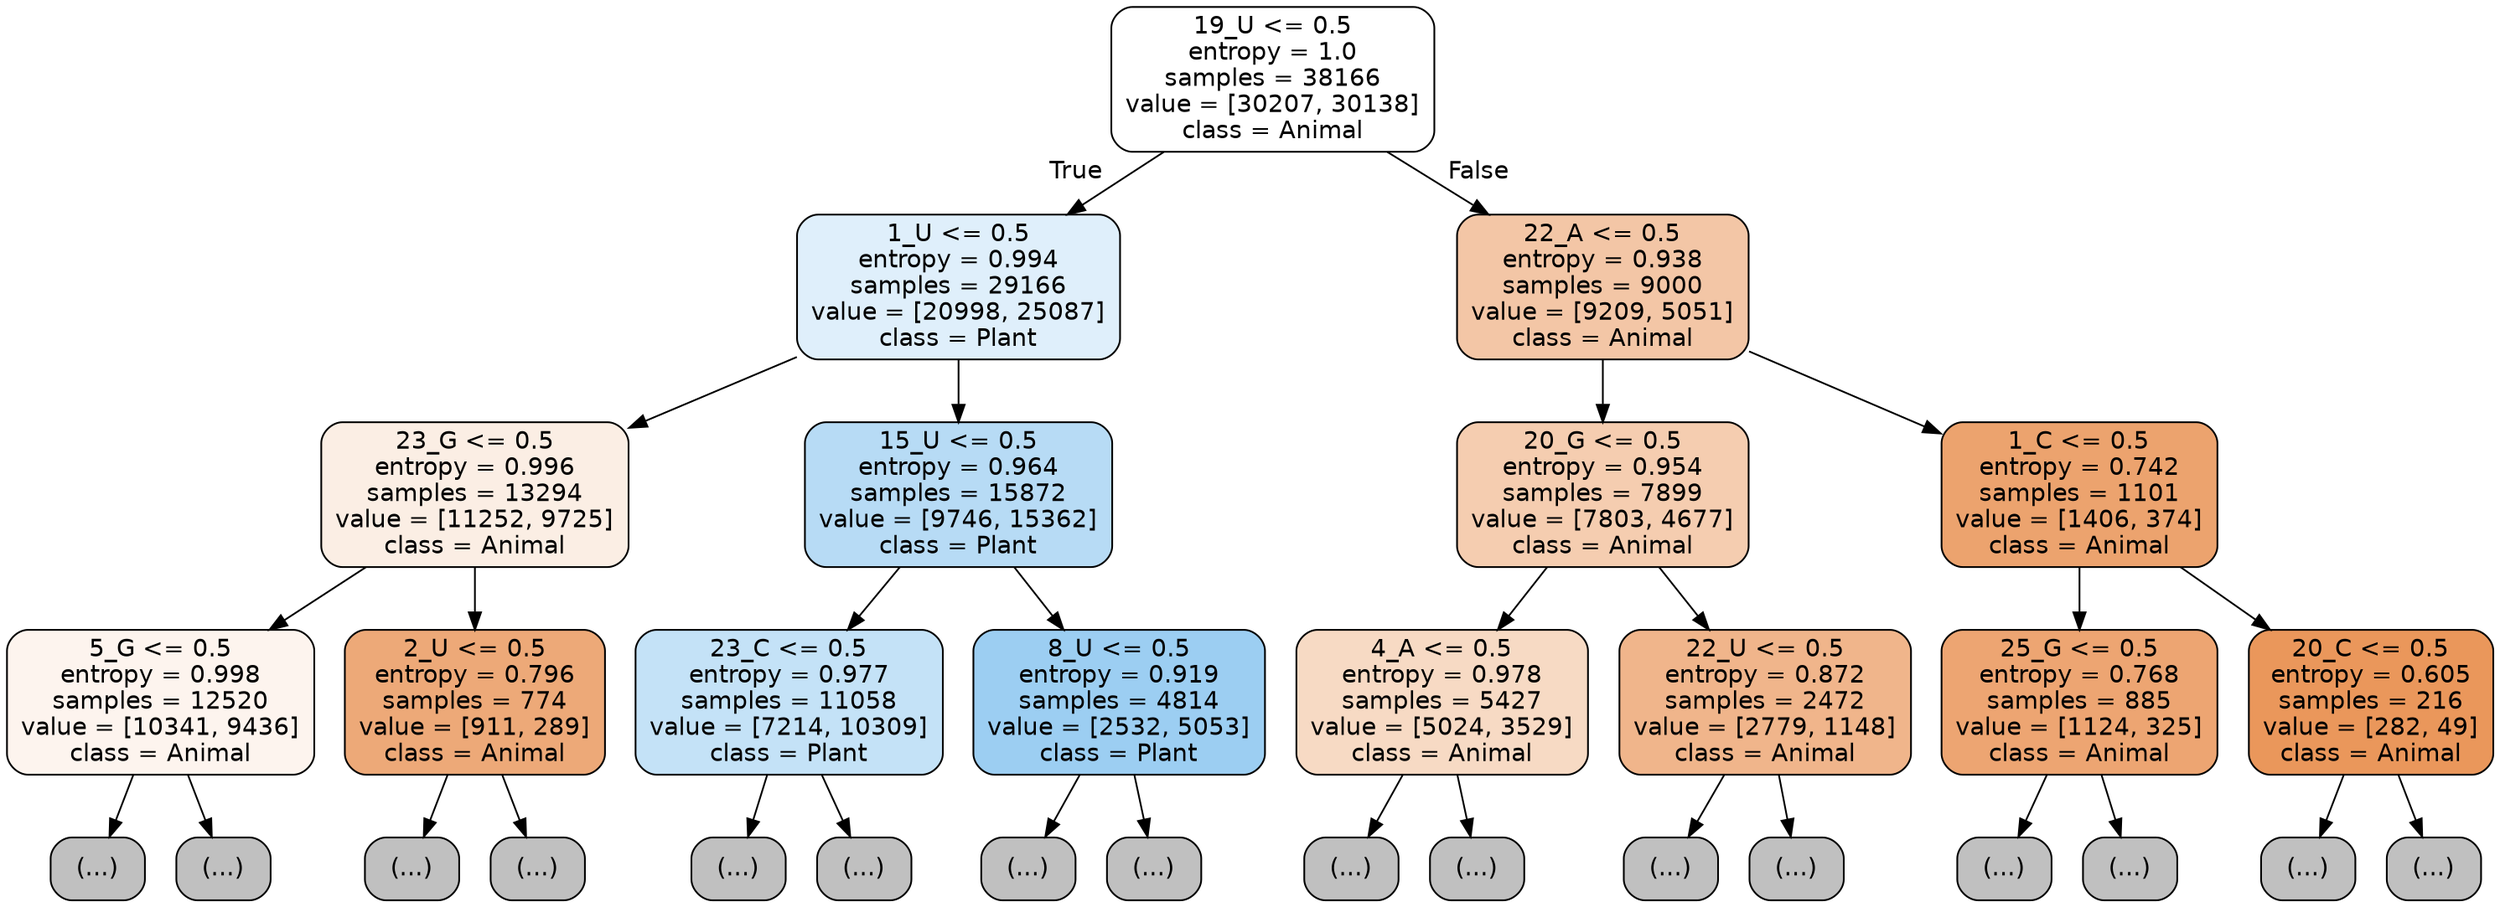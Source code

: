 digraph Tree {
node [shape=box, style="filled, rounded", color="black", fontname="helvetica"] ;
edge [fontname="helvetica"] ;
0 [label="19_U <= 0.5\nentropy = 1.0\nsamples = 38166\nvalue = [30207, 30138]\nclass = Animal", fillcolor="#ffffff"] ;
1 [label="1_U <= 0.5\nentropy = 0.994\nsamples = 29166\nvalue = [20998, 25087]\nclass = Plant", fillcolor="#dfeffb"] ;
0 -> 1 [labeldistance=2.5, labelangle=45, headlabel="True"] ;
2 [label="23_G <= 0.5\nentropy = 0.996\nsamples = 13294\nvalue = [11252, 9725]\nclass = Animal", fillcolor="#fbeee4"] ;
1 -> 2 ;
3 [label="5_G <= 0.5\nentropy = 0.998\nsamples = 12520\nvalue = [10341, 9436]\nclass = Animal", fillcolor="#fdf4ee"] ;
2 -> 3 ;
4 [label="(...)", fillcolor="#C0C0C0"] ;
3 -> 4 ;
4885 [label="(...)", fillcolor="#C0C0C0"] ;
3 -> 4885 ;
6936 [label="2_U <= 0.5\nentropy = 0.796\nsamples = 774\nvalue = [911, 289]\nclass = Animal", fillcolor="#eda978"] ;
2 -> 6936 ;
6937 [label="(...)", fillcolor="#C0C0C0"] ;
6936 -> 6937 ;
7180 [label="(...)", fillcolor="#C0C0C0"] ;
6936 -> 7180 ;
7281 [label="15_U <= 0.5\nentropy = 0.964\nsamples = 15872\nvalue = [9746, 15362]\nclass = Plant", fillcolor="#b7dbf5"] ;
1 -> 7281 ;
7282 [label="23_C <= 0.5\nentropy = 0.977\nsamples = 11058\nvalue = [7214, 10309]\nclass = Plant", fillcolor="#c4e2f7"] ;
7281 -> 7282 ;
7283 [label="(...)", fillcolor="#C0C0C0"] ;
7282 -> 7283 ;
11090 [label="(...)", fillcolor="#C0C0C0"] ;
7282 -> 11090 ;
11229 [label="8_U <= 0.5\nentropy = 0.919\nsamples = 4814\nvalue = [2532, 5053]\nclass = Plant", fillcolor="#9ccef2"] ;
7281 -> 11229 ;
11230 [label="(...)", fillcolor="#C0C0C0"] ;
11229 -> 11230 ;
12391 [label="(...)", fillcolor="#C0C0C0"] ;
11229 -> 12391 ;
12830 [label="22_A <= 0.5\nentropy = 0.938\nsamples = 9000\nvalue = [9209, 5051]\nclass = Animal", fillcolor="#f3c6a6"] ;
0 -> 12830 [labeldistance=2.5, labelangle=-45, headlabel="False"] ;
12831 [label="20_G <= 0.5\nentropy = 0.954\nsamples = 7899\nvalue = [7803, 4677]\nclass = Animal", fillcolor="#f5cdb0"] ;
12830 -> 12831 ;
12832 [label="4_A <= 0.5\nentropy = 0.978\nsamples = 5427\nvalue = [5024, 3529]\nclass = Animal", fillcolor="#f7dac4"] ;
12831 -> 12832 ;
12833 [label="(...)", fillcolor="#C0C0C0"] ;
12832 -> 12833 ;
14942 [label="(...)", fillcolor="#C0C0C0"] ;
12832 -> 14942 ;
15633 [label="22_U <= 0.5\nentropy = 0.872\nsamples = 2472\nvalue = [2779, 1148]\nclass = Animal", fillcolor="#f0b58b"] ;
12831 -> 15633 ;
15634 [label="(...)", fillcolor="#C0C0C0"] ;
15633 -> 15634 ;
16745 [label="(...)", fillcolor="#C0C0C0"] ;
15633 -> 16745 ;
16900 [label="1_C <= 0.5\nentropy = 0.742\nsamples = 1101\nvalue = [1406, 374]\nclass = Animal", fillcolor="#eca36e"] ;
12830 -> 16900 ;
16901 [label="25_G <= 0.5\nentropy = 0.768\nsamples = 885\nvalue = [1124, 325]\nclass = Animal", fillcolor="#eda572"] ;
16900 -> 16901 ;
16902 [label="(...)", fillcolor="#C0C0C0"] ;
16901 -> 16902 ;
17317 [label="(...)", fillcolor="#C0C0C0"] ;
16901 -> 17317 ;
17324 [label="20_C <= 0.5\nentropy = 0.605\nsamples = 216\nvalue = [282, 49]\nclass = Animal", fillcolor="#ea975b"] ;
16900 -> 17324 ;
17325 [label="(...)", fillcolor="#C0C0C0"] ;
17324 -> 17325 ;
17380 [label="(...)", fillcolor="#C0C0C0"] ;
17324 -> 17380 ;
}